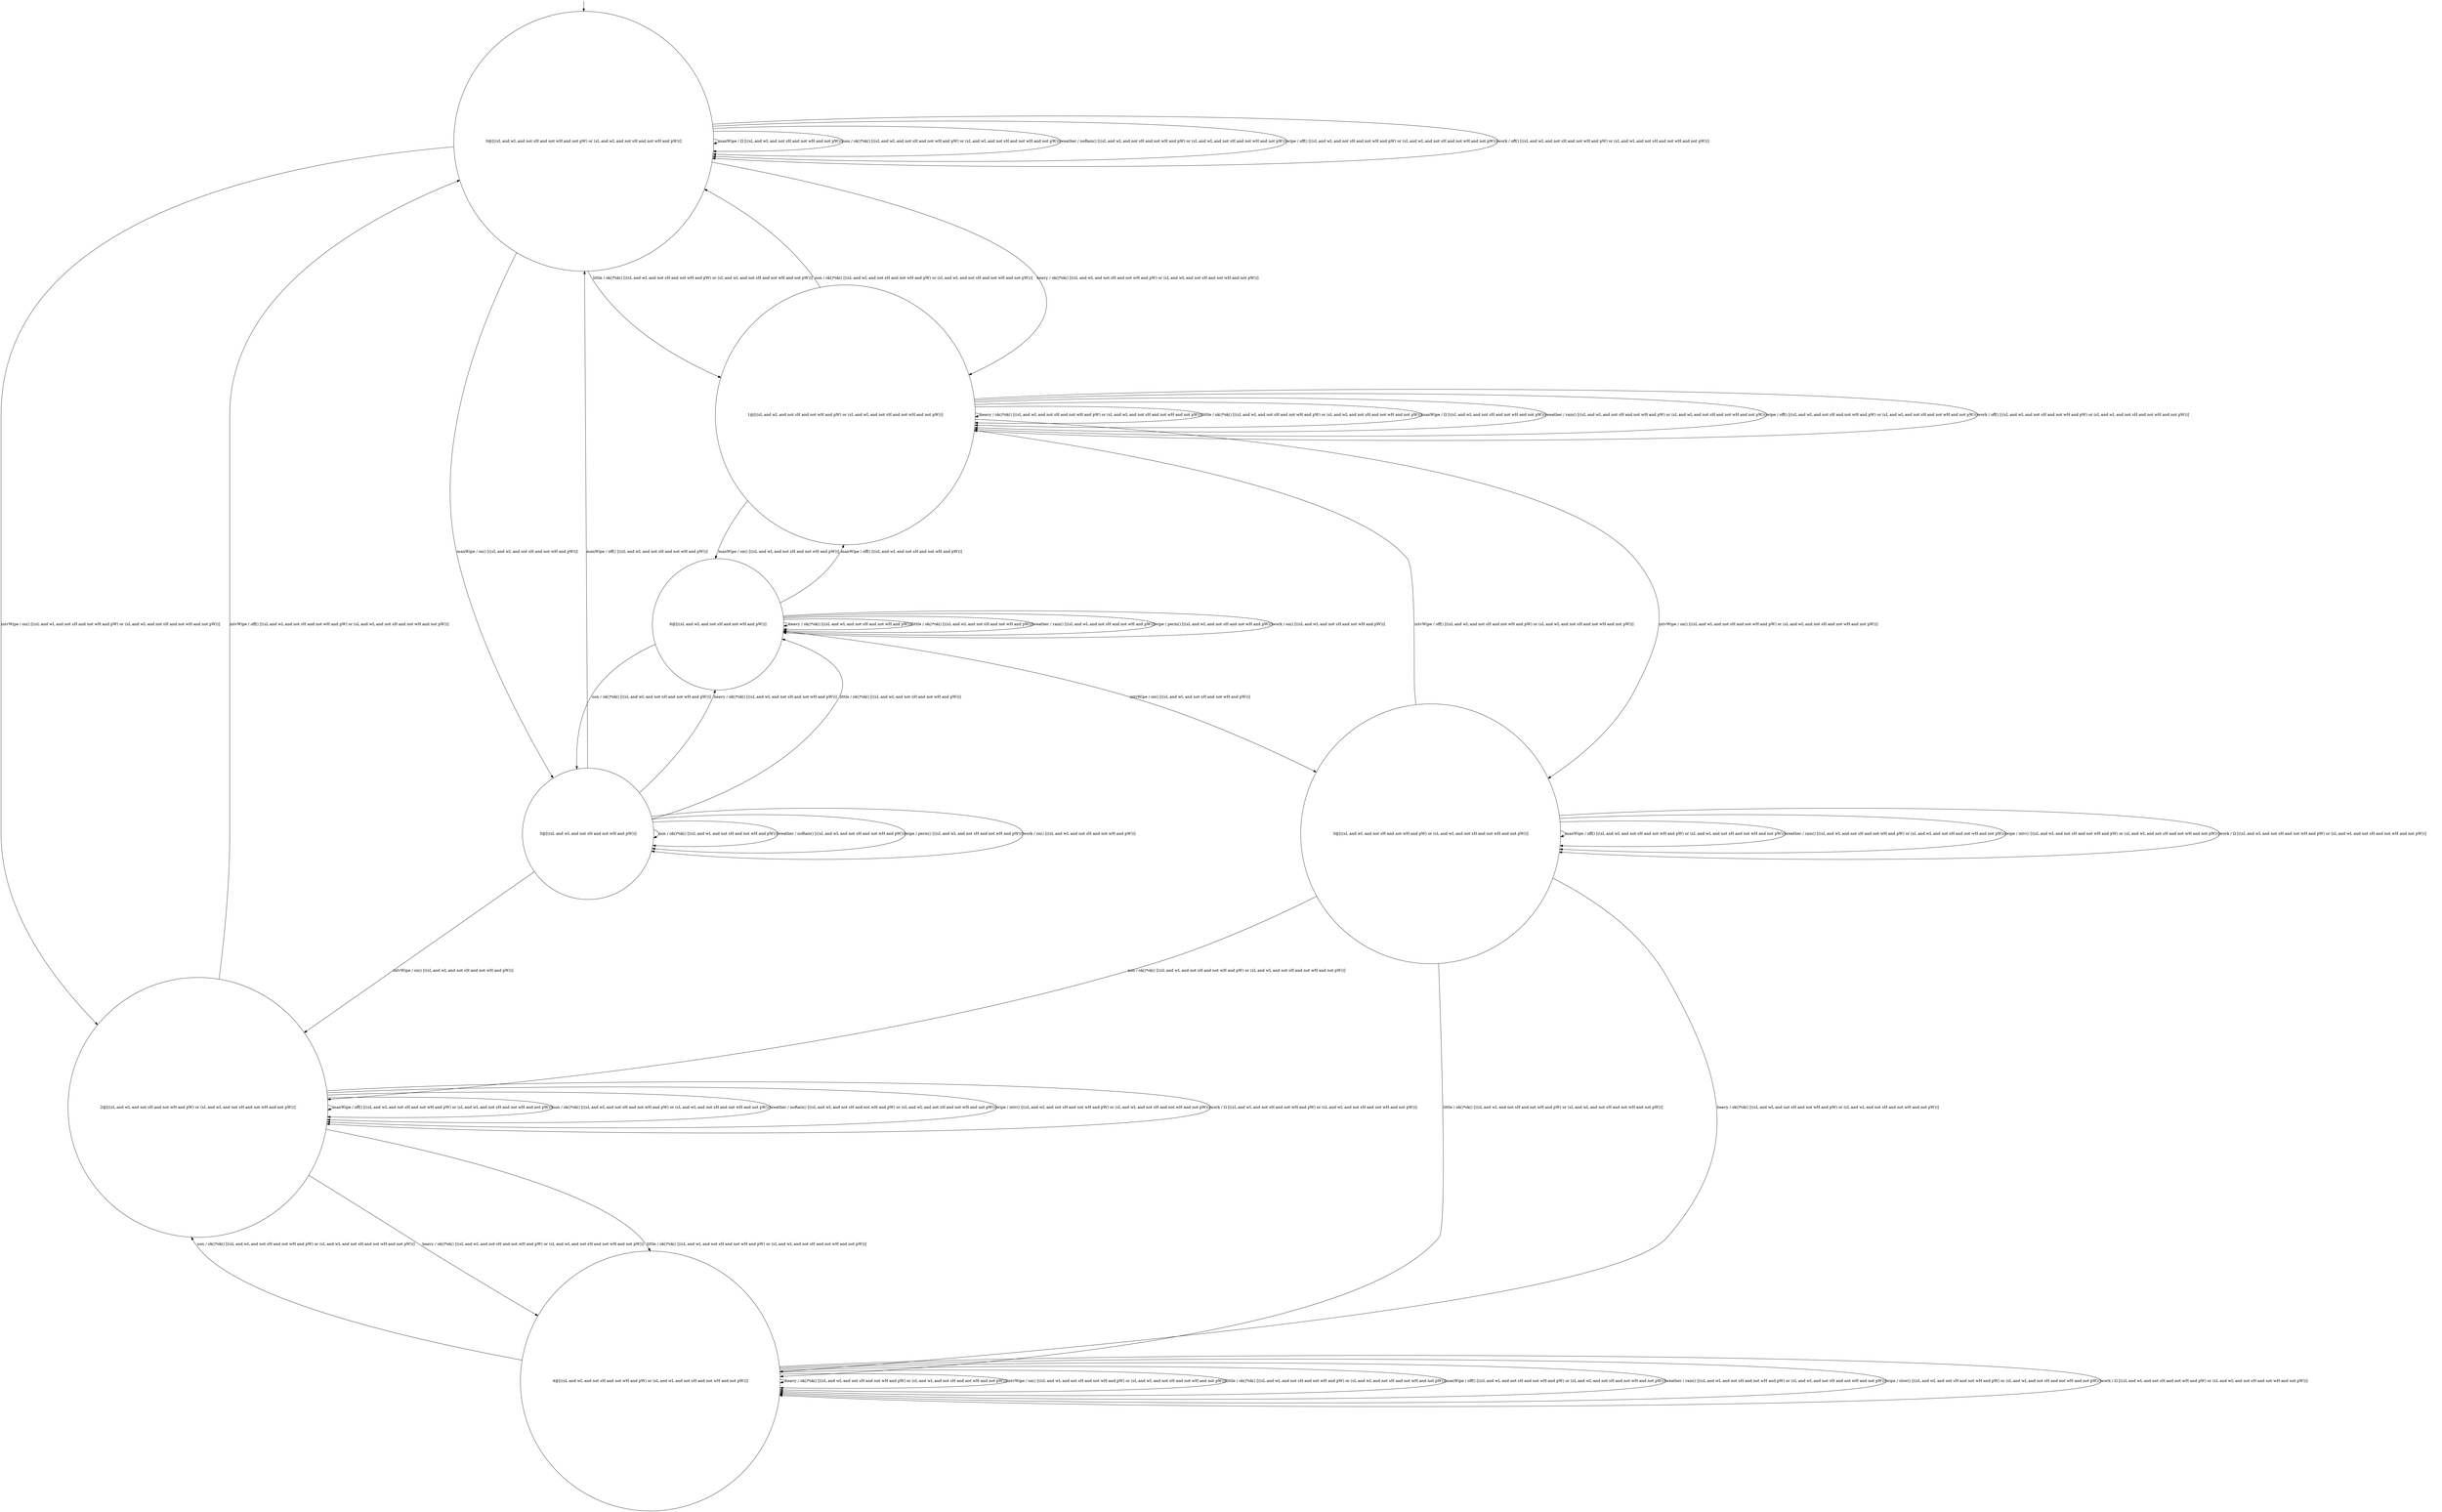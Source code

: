 digraph g {
	edge [lblstyle="above, sloped"];
	s0 [shape="circle" label="0@[((sL and wL and not sH and not wH and not pW) or (sL and wL and not sH and not wH and pW))]"];
	s1 [shape="circle" label="1@[((sL and wL and not sH and not wH and pW) or (sL and wL and not sH and not wH and not pW))]"];
	s2 [shape="circle" label="2@[((sL and wL and not sH and not wH and pW) or (sL and wL and not sH and not wH and not pW))]"];
	s3 [shape="circle" label="3@[((sL and wL and not sH and not wH and pW) or (sL and wL and not sH and not wH and not pW))]"];
	s4 [shape="circle" label="4@[((sL and wL and not sH and not wH and pW) or (sL and wL and not sH and not wH and not pW))]"];
	s5 [shape="circle" label="5@[((sL and wL and not sH and not wH and pW))]"];
	s6 [shape="circle" label="6@[((sL and wL and not sH and not wH and pW))]"];
	s0 -> s1 [label="heavy / ok()*ok() [((sL and wL and not sH and not wH and pW) or (sL and wL and not sH and not wH and not pW))]"];
	s0 -> s2 [label="intvWipe / on() [((sL and wL and not sH and not wH and pW) or (sL and wL and not sH and not wH and not pW))]"];
	s0 -> s1 [label="little / ok()*ok() [((sL and wL and not sH and not wH and pW) or (sL and wL and not sH and not wH and not pW))]"];
	s0 -> s5 [label="manWipe / on() [((sL and wL and not sH and not wH and pW))]"];
	s0 -> s0 [label="manWipe / Ω [((sL and wL and not sH and not wH and not pW))]"];
	s0 -> s0 [label="non / ok()*ok() [((sL and wL and not sH and not wH and pW) or (sL and wL and not sH and not wH and not pW))]"];
	s0 -> s0 [label="weather / noRain() [((sL and wL and not sH and not wH and pW) or (sL and wL and not sH and not wH and not pW))]"];
	s0 -> s0 [label="wipe / off() [((sL and wL and not sH and not wH and pW) or (sL and wL and not sH and not wH and not pW))]"];
	s0 -> s0 [label="work / off() [((sL and wL and not sH and not wH and pW) or (sL and wL and not sH and not wH and not pW))]"];
	s1 -> s1 [label="heavy / ok()*ok() [((sL and wL and not sH and not wH and pW) or (sL and wL and not sH and not wH and not pW))]"];
	s1 -> s3 [label="intvWipe / on() [((sL and wL and not sH and not wH and pW) or (sL and wL and not sH and not wH and not pW))]"];
	s1 -> s1 [label="little / ok()*ok() [((sL and wL and not sH and not wH and pW) or (sL and wL and not sH and not wH and not pW))]"];
	s1 -> s1 [label="manWipe / Ω [((sL and wL and not sH and not wH and not pW))]"];
	s1 -> s6 [label="manWipe / on() [((sL and wL and not sH and not wH and pW))]"];
	s1 -> s0 [label="non / ok()*ok() [((sL and wL and not sH and not wH and pW) or (sL and wL and not sH and not wH and not pW))]"];
	s1 -> s1 [label="weather / rain() [((sL and wL and not sH and not wH and pW) or (sL and wL and not sH and not wH and not pW))]"];
	s1 -> s1 [label="wipe / off() [((sL and wL and not sH and not wH and pW) or (sL and wL and not sH and not wH and not pW))]"];
	s1 -> s1 [label="work / off() [((sL and wL and not sH and not wH and pW) or (sL and wL and not sH and not wH and not pW))]"];
	s2 -> s4 [label="heavy / ok()*ok() [((sL and wL and not sH and not wH and pW) or (sL and wL and not sH and not wH and not pW))]"];
	s2 -> s0 [label="intvWipe / off() [((sL and wL and not sH and not wH and pW) or (sL and wL and not sH and not wH and not pW))]"];
	s2 -> s4 [label="little / ok()*ok() [((sL and wL and not sH and not wH and pW) or (sL and wL and not sH and not wH and not pW))]"];
	s2 -> s2 [label="manWipe / off() [((sL and wL and not sH and not wH and pW) or (sL and wL and not sH and not wH and not pW))]"];
	s2 -> s2 [label="non / ok()*ok() [((sL and wL and not sH and not wH and pW) or (sL and wL and not sH and not wH and not pW))]"];
	s2 -> s2 [label="weather / noRain() [((sL and wL and not sH and not wH and pW) or (sL and wL and not sH and not wH and not pW))]"];
	s2 -> s2 [label="wipe / intv() [((sL and wL and not sH and not wH and pW) or (sL and wL and not sH and not wH and not pW))]"];
	s2 -> s2 [label="work / Ω [((sL and wL and not sH and not wH and pW) or (sL and wL and not sH and not wH and not pW))]"];
	s3 -> s4 [label="heavy / ok()*ok() [((sL and wL and not sH and not wH and pW) or (sL and wL and not sH and not wH and not pW))]"];
	s3 -> s1 [label="intvWipe / off() [((sL and wL and not sH and not wH and pW) or (sL and wL and not sH and not wH and not pW))]"];
	s3 -> s4 [label="little / ok()*ok() [((sL and wL and not sH and not wH and pW) or (sL and wL and not sH and not wH and not pW))]"];
	s3 -> s3 [label="manWipe / off() [((sL and wL and not sH and not wH and pW) or (sL and wL and not sH and not wH and not pW))]"];
	s3 -> s2 [label="non / ok()*ok() [((sL and wL and not sH and not wH and pW) or (sL and wL and not sH and not wH and not pW))]"];
	s3 -> s3 [label="weather / rain() [((sL and wL and not sH and not wH and pW) or (sL and wL and not sH and not wH and not pW))]"];
	s3 -> s3 [label="wipe / intv() [((sL and wL and not sH and not wH and pW) or (sL and wL and not sH and not wH and not pW))]"];
	s3 -> s3 [label="work / Ω [((sL and wL and not sH and not wH and pW) or (sL and wL and not sH and not wH and not pW))]"];
	s4 -> s4 [label="heavy / ok()*ok() [((sL and wL and not sH and not wH and pW) or (sL and wL and not sH and not wH and not pW))]"];
	s4 -> s4 [label="intvWipe / on() [((sL and wL and not sH and not wH and pW) or (sL and wL and not sH and not wH and not pW))]"];
	s4 -> s4 [label="little / ok()*ok() [((sL and wL and not sH and not wH and pW) or (sL and wL and not sH and not wH and not pW))]"];
	s4 -> s4 [label="manWipe / off() [((sL and wL and not sH and not wH and pW) or (sL and wL and not sH and not wH and not pW))]"];
	s4 -> s2 [label="non / ok()*ok() [((sL and wL and not sH and not wH and pW) or (sL and wL and not sH and not wH and not pW))]"];
	s4 -> s4 [label="weather / rain() [((sL and wL and not sH and not wH and pW) or (sL and wL and not sH and not wH and not pW))]"];
	s4 -> s4 [label="wipe / slow() [((sL and wL and not sH and not wH and pW) or (sL and wL and not sH and not wH and not pW))]"];
	s4 -> s4 [label="work / Ω [((sL and wL and not sH and not wH and pW) or (sL and wL and not sH and not wH and not pW))]"];
	s5 -> s6 [label="heavy / ok()*ok() [((sL and wL and not sH and not wH and pW))]"];
	s5 -> s2 [label="intvWipe / on() [((sL and wL and not sH and not wH and pW))]"];
	s5 -> s6 [label="little / ok()*ok() [((sL and wL and not sH and not wH and pW))]"];
	s5 -> s0 [label="manWipe / off() [((sL and wL and not sH and not wH and pW))]"];
	s5 -> s5 [label="non / ok()*ok() [((sL and wL and not sH and not wH and pW))]"];
	s5 -> s5 [label="weather / noRain() [((sL and wL and not sH and not wH and pW))]"];
	s5 -> s5 [label="wipe / perm() [((sL and wL and not sH and not wH and pW))]"];
	s5 -> s5 [label="work / on() [((sL and wL and not sH and not wH and pW))]"];
	s6 -> s6 [label="heavy / ok()*ok() [((sL and wL and not sH and not wH and pW))]"];
	s6 -> s3 [label="intvWipe / on() [((sL and wL and not sH and not wH and pW))]"];
	s6 -> s6 [label="little / ok()*ok() [((sL and wL and not sH and not wH and pW))]"];
	s6 -> s1 [label="manWipe / off() [((sL and wL and not sH and not wH and pW))]"];
	s6 -> s5 [label="non / ok()*ok() [((sL and wL and not sH and not wH and pW))]"];
	s6 -> s6 [label="weather / rain() [((sL and wL and not sH and not wH and pW))]"];
	s6 -> s6 [label="wipe / perm() [((sL and wL and not sH and not wH and pW))]"];
	s6 -> s6 [label="work / on() [((sL and wL and not sH and not wH and pW))]"];
	__start0 [label="" shape="none" width="0" height="0"];
	__start0 -> s0;
}